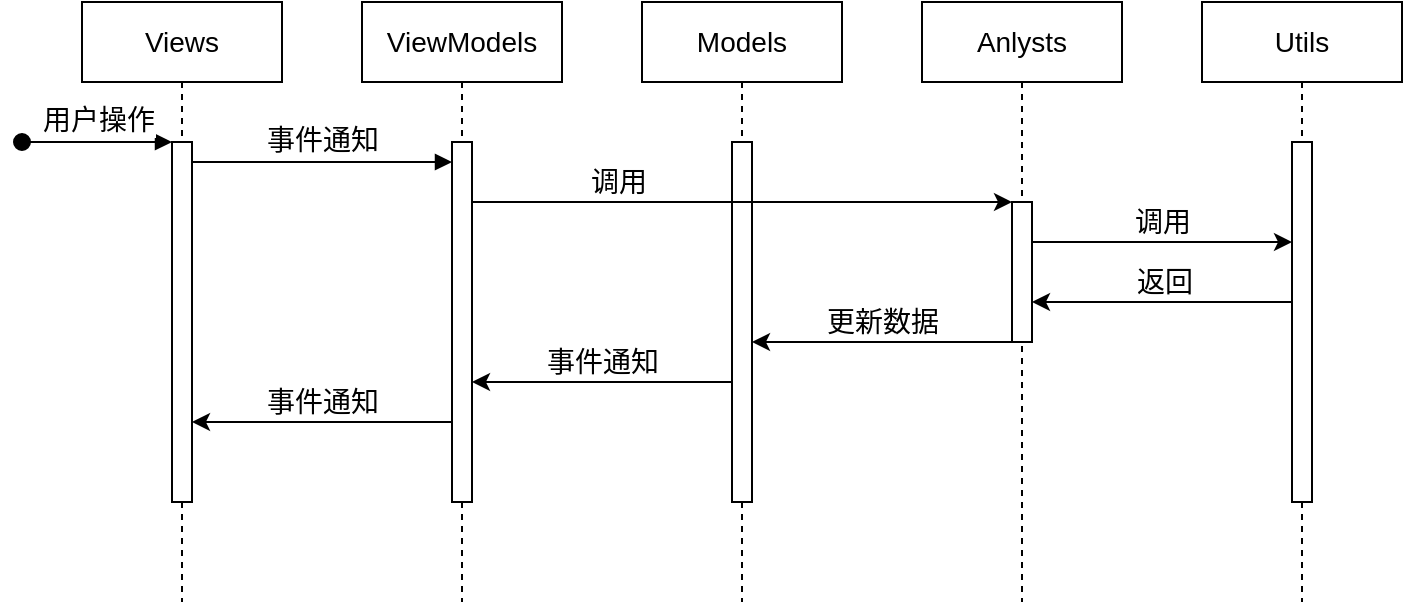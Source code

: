 <mxfile version="22.1.21" type="device">
  <diagram name="Page-1" id="2YBvvXClWsGukQMizWep">
    <mxGraphModel dx="1195" dy="650" grid="0" gridSize="10" guides="1" tooltips="1" connect="1" arrows="1" fold="1" page="1" pageScale="1" pageWidth="850" pageHeight="1100" math="0" shadow="0">
      <root>
        <mxCell id="0" />
        <mxCell id="1" parent="0" />
        <mxCell id="aM9ryv3xv72pqoxQDRHE-1" value="Views" style="shape=umlLifeline;perimeter=lifelinePerimeter;whiteSpace=wrap;html=1;container=0;dropTarget=0;collapsible=0;recursiveResize=0;outlineConnect=0;portConstraint=eastwest;newEdgeStyle={&quot;edgeStyle&quot;:&quot;elbowEdgeStyle&quot;,&quot;elbow&quot;:&quot;vertical&quot;,&quot;curved&quot;:0,&quot;rounded&quot;:0};fontSize=14;" parent="1" vertex="1">
          <mxGeometry x="40" y="40" width="100" height="300" as="geometry" />
        </mxCell>
        <mxCell id="aM9ryv3xv72pqoxQDRHE-2" value="" style="html=1;points=[];perimeter=orthogonalPerimeter;outlineConnect=0;targetShapes=umlLifeline;portConstraint=eastwest;newEdgeStyle={&quot;edgeStyle&quot;:&quot;elbowEdgeStyle&quot;,&quot;elbow&quot;:&quot;vertical&quot;,&quot;curved&quot;:0,&quot;rounded&quot;:0};fontSize=14;" parent="aM9ryv3xv72pqoxQDRHE-1" vertex="1">
          <mxGeometry x="45" y="70" width="10" height="180" as="geometry" />
        </mxCell>
        <mxCell id="aM9ryv3xv72pqoxQDRHE-3" value="用户操作" style="html=1;verticalAlign=bottom;startArrow=oval;endArrow=block;startSize=8;edgeStyle=elbowEdgeStyle;elbow=vertical;curved=0;rounded=0;fontSize=14;" parent="aM9ryv3xv72pqoxQDRHE-1" target="aM9ryv3xv72pqoxQDRHE-2" edge="1">
          <mxGeometry relative="1" as="geometry">
            <mxPoint x="-30" y="70" as="sourcePoint" />
          </mxGeometry>
        </mxCell>
        <mxCell id="aM9ryv3xv72pqoxQDRHE-5" value="ViewModels" style="shape=umlLifeline;perimeter=lifelinePerimeter;whiteSpace=wrap;html=1;container=0;dropTarget=0;collapsible=0;recursiveResize=0;outlineConnect=0;portConstraint=eastwest;newEdgeStyle={&quot;edgeStyle&quot;:&quot;elbowEdgeStyle&quot;,&quot;elbow&quot;:&quot;vertical&quot;,&quot;curved&quot;:0,&quot;rounded&quot;:0};fontSize=14;" parent="1" vertex="1">
          <mxGeometry x="180" y="40" width="100" height="300" as="geometry" />
        </mxCell>
        <mxCell id="aM9ryv3xv72pqoxQDRHE-6" value="" style="html=1;points=[];perimeter=orthogonalPerimeter;outlineConnect=0;targetShapes=umlLifeline;portConstraint=eastwest;newEdgeStyle={&quot;edgeStyle&quot;:&quot;elbowEdgeStyle&quot;,&quot;elbow&quot;:&quot;vertical&quot;,&quot;curved&quot;:0,&quot;rounded&quot;:0};fontSize=14;" parent="aM9ryv3xv72pqoxQDRHE-5" vertex="1">
          <mxGeometry x="45" y="70" width="10" height="180" as="geometry" />
        </mxCell>
        <mxCell id="aM9ryv3xv72pqoxQDRHE-7" value="事件通知" style="html=1;verticalAlign=bottom;endArrow=block;edgeStyle=elbowEdgeStyle;elbow=vertical;curved=0;rounded=0;fontSize=14;" parent="1" source="aM9ryv3xv72pqoxQDRHE-2" target="aM9ryv3xv72pqoxQDRHE-6" edge="1">
          <mxGeometry relative="1" as="geometry">
            <mxPoint x="195" y="130" as="sourcePoint" />
            <Array as="points">
              <mxPoint x="180" y="120" />
            </Array>
          </mxGeometry>
        </mxCell>
        <mxCell id="7MYeaKhID0wlE17UOQ5F-1" value="Anlysts" style="shape=umlLifeline;perimeter=lifelinePerimeter;whiteSpace=wrap;html=1;container=0;dropTarget=0;collapsible=0;recursiveResize=0;outlineConnect=0;portConstraint=eastwest;newEdgeStyle={&quot;edgeStyle&quot;:&quot;elbowEdgeStyle&quot;,&quot;elbow&quot;:&quot;vertical&quot;,&quot;curved&quot;:0,&quot;rounded&quot;:0};fontSize=14;" vertex="1" parent="1">
          <mxGeometry x="460" y="40" width="100" height="300" as="geometry" />
        </mxCell>
        <mxCell id="7MYeaKhID0wlE17UOQ5F-2" value="" style="html=1;points=[];perimeter=orthogonalPerimeter;outlineConnect=0;targetShapes=umlLifeline;portConstraint=eastwest;newEdgeStyle={&quot;edgeStyle&quot;:&quot;elbowEdgeStyle&quot;,&quot;elbow&quot;:&quot;vertical&quot;,&quot;curved&quot;:0,&quot;rounded&quot;:0};fontSize=14;" vertex="1" parent="7MYeaKhID0wlE17UOQ5F-1">
          <mxGeometry x="45" y="100" width="10" height="70" as="geometry" />
        </mxCell>
        <mxCell id="7MYeaKhID0wlE17UOQ5F-3" value="Models" style="shape=umlLifeline;perimeter=lifelinePerimeter;whiteSpace=wrap;html=1;container=0;dropTarget=0;collapsible=0;recursiveResize=0;outlineConnect=0;portConstraint=eastwest;newEdgeStyle={&quot;edgeStyle&quot;:&quot;elbowEdgeStyle&quot;,&quot;elbow&quot;:&quot;vertical&quot;,&quot;curved&quot;:0,&quot;rounded&quot;:0};fontSize=14;" vertex="1" parent="1">
          <mxGeometry x="320" y="40" width="100" height="300" as="geometry" />
        </mxCell>
        <mxCell id="7MYeaKhID0wlE17UOQ5F-4" value="" style="html=1;points=[];perimeter=orthogonalPerimeter;outlineConnect=0;targetShapes=umlLifeline;portConstraint=eastwest;newEdgeStyle={&quot;edgeStyle&quot;:&quot;elbowEdgeStyle&quot;,&quot;elbow&quot;:&quot;vertical&quot;,&quot;curved&quot;:0,&quot;rounded&quot;:0};fontSize=14;" vertex="1" parent="7MYeaKhID0wlE17UOQ5F-3">
          <mxGeometry x="45" y="70" width="10" height="180" as="geometry" />
        </mxCell>
        <mxCell id="7MYeaKhID0wlE17UOQ5F-5" value="Utils" style="shape=umlLifeline;perimeter=lifelinePerimeter;whiteSpace=wrap;html=1;container=0;dropTarget=0;collapsible=0;recursiveResize=0;outlineConnect=0;portConstraint=eastwest;newEdgeStyle={&quot;edgeStyle&quot;:&quot;elbowEdgeStyle&quot;,&quot;elbow&quot;:&quot;vertical&quot;,&quot;curved&quot;:0,&quot;rounded&quot;:0};fontSize=14;" vertex="1" parent="1">
          <mxGeometry x="600" y="40" width="100" height="300" as="geometry" />
        </mxCell>
        <mxCell id="7MYeaKhID0wlE17UOQ5F-6" value="" style="html=1;points=[];perimeter=orthogonalPerimeter;outlineConnect=0;targetShapes=umlLifeline;portConstraint=eastwest;newEdgeStyle={&quot;edgeStyle&quot;:&quot;elbowEdgeStyle&quot;,&quot;elbow&quot;:&quot;vertical&quot;,&quot;curved&quot;:0,&quot;rounded&quot;:0};fontSize=14;" vertex="1" parent="7MYeaKhID0wlE17UOQ5F-5">
          <mxGeometry x="45" y="70" width="10" height="180" as="geometry" />
        </mxCell>
        <mxCell id="7MYeaKhID0wlE17UOQ5F-7" style="edgeStyle=elbowEdgeStyle;rounded=0;orthogonalLoop=1;jettySize=auto;html=1;elbow=vertical;curved=0;fontSize=14;" edge="1" parent="1" source="aM9ryv3xv72pqoxQDRHE-6" target="7MYeaKhID0wlE17UOQ5F-2">
          <mxGeometry relative="1" as="geometry">
            <mxPoint x="510" y="140" as="targetPoint" />
            <Array as="points">
              <mxPoint x="270" y="140" />
            </Array>
          </mxGeometry>
        </mxCell>
        <mxCell id="7MYeaKhID0wlE17UOQ5F-8" value="调用" style="edgeLabel;html=1;align=center;verticalAlign=middle;resizable=0;points=[];fontSize=14;" vertex="1" connectable="0" parent="7MYeaKhID0wlE17UOQ5F-7">
          <mxGeometry x="-0.019" y="-2" relative="1" as="geometry">
            <mxPoint x="-60" y="-12" as="offset" />
          </mxGeometry>
        </mxCell>
        <mxCell id="7MYeaKhID0wlE17UOQ5F-9" style="edgeStyle=elbowEdgeStyle;rounded=0;orthogonalLoop=1;jettySize=auto;html=1;elbow=vertical;curved=0;fontSize=14;" edge="1" parent="1" source="7MYeaKhID0wlE17UOQ5F-2" target="7MYeaKhID0wlE17UOQ5F-6">
          <mxGeometry relative="1" as="geometry">
            <Array as="points">
              <mxPoint x="560" y="160" />
            </Array>
          </mxGeometry>
        </mxCell>
        <mxCell id="7MYeaKhID0wlE17UOQ5F-10" value="调用" style="edgeLabel;html=1;align=center;verticalAlign=middle;resizable=0;points=[];fontSize=14;" vertex="1" connectable="0" parent="7MYeaKhID0wlE17UOQ5F-9">
          <mxGeometry x="-0.485" relative="1" as="geometry">
            <mxPoint x="31" y="-10" as="offset" />
          </mxGeometry>
        </mxCell>
        <mxCell id="7MYeaKhID0wlE17UOQ5F-11" style="edgeStyle=elbowEdgeStyle;rounded=0;orthogonalLoop=1;jettySize=auto;html=1;elbow=vertical;curved=0;fontSize=14;" edge="1" parent="1" source="7MYeaKhID0wlE17UOQ5F-6" target="7MYeaKhID0wlE17UOQ5F-2">
          <mxGeometry relative="1" as="geometry">
            <mxPoint x="520" y="170" as="targetPoint" />
            <Array as="points">
              <mxPoint x="600" y="190" />
            </Array>
          </mxGeometry>
        </mxCell>
        <mxCell id="7MYeaKhID0wlE17UOQ5F-12" value="返回" style="edgeLabel;html=1;align=center;verticalAlign=middle;resizable=0;points=[];fontSize=14;" vertex="1" connectable="0" parent="7MYeaKhID0wlE17UOQ5F-11">
          <mxGeometry x="-0.099" relative="1" as="geometry">
            <mxPoint x="-6" y="-10" as="offset" />
          </mxGeometry>
        </mxCell>
        <mxCell id="7MYeaKhID0wlE17UOQ5F-13" style="edgeStyle=elbowEdgeStyle;rounded=0;orthogonalLoop=1;jettySize=auto;html=1;elbow=vertical;curved=0;fontSize=14;" edge="1" parent="1" source="7MYeaKhID0wlE17UOQ5F-2" target="7MYeaKhID0wlE17UOQ5F-4">
          <mxGeometry relative="1" as="geometry">
            <Array as="points">
              <mxPoint x="460" y="210" />
            </Array>
          </mxGeometry>
        </mxCell>
        <mxCell id="7MYeaKhID0wlE17UOQ5F-14" value="更新数据" style="edgeLabel;html=1;align=center;verticalAlign=middle;resizable=0;points=[];fontSize=14;" vertex="1" connectable="0" parent="7MYeaKhID0wlE17UOQ5F-13">
          <mxGeometry x="0.213" relative="1" as="geometry">
            <mxPoint x="14" y="-10" as="offset" />
          </mxGeometry>
        </mxCell>
        <mxCell id="7MYeaKhID0wlE17UOQ5F-15" style="edgeStyle=elbowEdgeStyle;rounded=0;orthogonalLoop=1;jettySize=auto;html=1;elbow=vertical;curved=0;fontSize=14;" edge="1" parent="1" source="7MYeaKhID0wlE17UOQ5F-4" target="aM9ryv3xv72pqoxQDRHE-6">
          <mxGeometry relative="1" as="geometry">
            <Array as="points">
              <mxPoint x="310" y="230" />
            </Array>
          </mxGeometry>
        </mxCell>
        <mxCell id="7MYeaKhID0wlE17UOQ5F-16" value="事件通知" style="edgeLabel;html=1;align=center;verticalAlign=middle;resizable=0;points=[];fontSize=14;" vertex="1" connectable="0" parent="7MYeaKhID0wlE17UOQ5F-15">
          <mxGeometry x="0.107" y="2" relative="1" as="geometry">
            <mxPoint x="7" y="-12" as="offset" />
          </mxGeometry>
        </mxCell>
        <mxCell id="7MYeaKhID0wlE17UOQ5F-17" style="edgeStyle=elbowEdgeStyle;rounded=0;orthogonalLoop=1;jettySize=auto;html=1;elbow=vertical;curved=0;fontSize=14;" edge="1" parent="1" source="aM9ryv3xv72pqoxQDRHE-6" target="aM9ryv3xv72pqoxQDRHE-2">
          <mxGeometry relative="1" as="geometry">
            <Array as="points">
              <mxPoint x="183" y="250" />
            </Array>
          </mxGeometry>
        </mxCell>
        <mxCell id="7MYeaKhID0wlE17UOQ5F-18" value="事件通知" style="edgeLabel;html=1;align=center;verticalAlign=middle;resizable=0;points=[];fontSize=14;" vertex="1" connectable="0" parent="7MYeaKhID0wlE17UOQ5F-17">
          <mxGeometry x="0.096" y="1" relative="1" as="geometry">
            <mxPoint x="6" y="-11" as="offset" />
          </mxGeometry>
        </mxCell>
      </root>
    </mxGraphModel>
  </diagram>
</mxfile>
